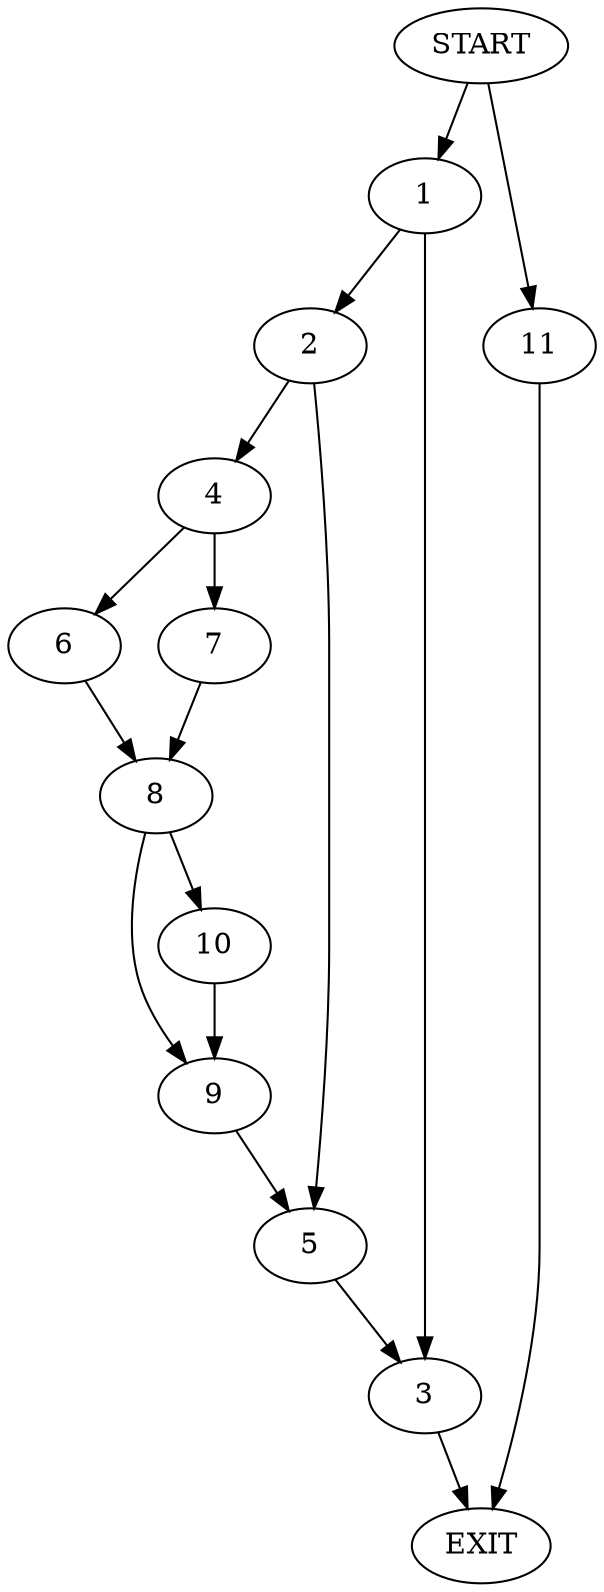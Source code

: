 digraph {
0 [label="START"]
12 [label="EXIT"]
0 -> 1
1 -> 2
1 -> 3
2 -> 4
2 -> 5
3 -> 12
4 -> 6
4 -> 7
5 -> 3
7 -> 8
6 -> 8
8 -> 9
8 -> 10
10 -> 9
9 -> 5
0 -> 11
11 -> 12
}
